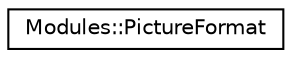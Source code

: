 digraph "Graphical Class Hierarchy"
{
 // INTERACTIVE_SVG=YES
  edge [fontname="Helvetica",fontsize="10",labelfontname="Helvetica",labelfontsize="10"];
  node [fontname="Helvetica",fontsize="10",shape=record];
  rankdir="LR";
  Node1 [label="Modules::PictureFormat",height=0.2,width=0.4,color="black", fillcolor="white", style="filled",URL="$class_modules_1_1_picture_format.html"];
}
